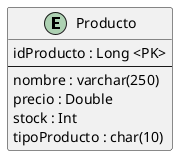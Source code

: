 @startuml

entity Producto {
    idProducto : Long <PK>
    --
    nombre : varchar(250)
    precio : Double
    stock : Int
    tipoProducto : char(10)
}



@enduml
